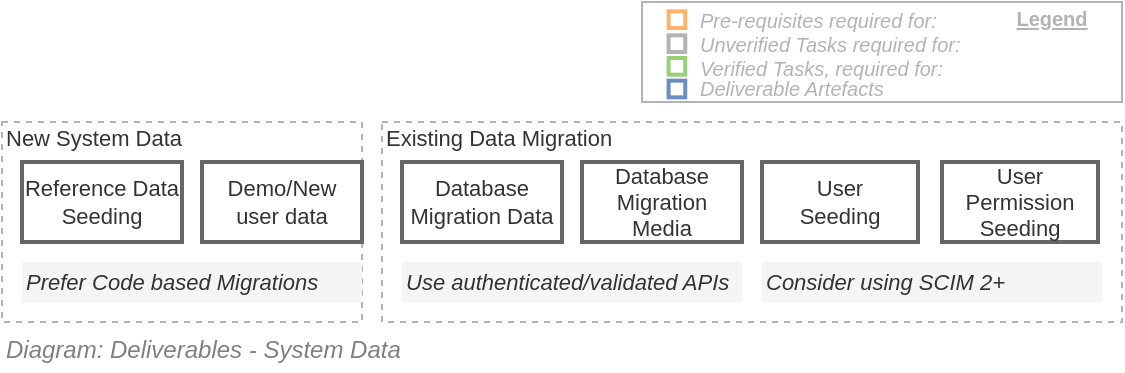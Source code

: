 <mxfile version="20.3.0" type="device"><diagram id="EQnJaIY9knYZweyW8Ot4" name="Data Migration"><mxGraphModel dx="782" dy="549" grid="1" gridSize="10" guides="1" tooltips="1" connect="1" arrows="1" fold="1" page="1" pageScale="1" pageWidth="827" pageHeight="1169" math="0" shadow="0"><root><mxCell id="p7lOkKvyjeqX1GcZxy_U-0"/><mxCell id="p7lOkKvyjeqX1GcZxy_U-1" value="Diagram" parent="p7lOkKvyjeqX1GcZxy_U-0"/><mxCell id="p7lOkKvyjeqX1GcZxy_U-2" value="Existing Data Migration" style="rounded=0;whiteSpace=wrap;html=1;shadow=0;glass=0;comic=0;strokeColor=#B3B3B3;fillColor=none;fontSize=11;align=left;fontColor=#333333;recursiveResize=0;container=1;collapsible=0;verticalAlign=top;spacing=2;spacingTop=-5;dashed=1;" parent="p7lOkKvyjeqX1GcZxy_U-1" vertex="1"><mxGeometry x="310" y="220" width="370" height="100" as="geometry"/></mxCell><mxCell id="p7lOkKvyjeqX1GcZxy_U-3" value="Database&lt;br style=&quot;font-size: 11px;&quot;&gt;Migration Data" style="rounded=0;whiteSpace=wrap;html=1;shadow=0;glass=0;comic=0;fontSize=11;align=center;fontColor=#333333;recursiveResize=0;container=1;collapsible=0;strokeWidth=2;strokeColor=#666666;fillColor=none;" parent="p7lOkKvyjeqX1GcZxy_U-2" vertex="1"><mxGeometry x="10" y="20" width="80" height="40" as="geometry"/></mxCell><mxCell id="p7lOkKvyjeqX1GcZxy_U-4" value="Database&lt;br style=&quot;font-size: 11px;&quot;&gt;Migration Media" style="rounded=0;whiteSpace=wrap;html=1;shadow=0;glass=0;comic=0;fontSize=11;align=center;fontColor=#333333;recursiveResize=0;container=1;collapsible=0;strokeWidth=2;strokeColor=#666666;fillColor=none;" parent="p7lOkKvyjeqX1GcZxy_U-2" vertex="1"><mxGeometry x="100" y="20" width="80" height="40" as="geometry"/></mxCell><mxCell id="eiI29Bi8ro8igz7iykNt-0" value="User&lt;br style=&quot;font-size: 11px&quot;&gt;Seeding" style="rounded=0;whiteSpace=wrap;html=1;shadow=0;glass=0;comic=0;fontSize=11;align=center;fontColor=#333333;recursiveResize=0;container=1;collapsible=0;strokeWidth=2;strokeColor=#666666;fillColor=none;" parent="p7lOkKvyjeqX1GcZxy_U-2" vertex="1"><mxGeometry x="190" y="20" width="78" height="40" as="geometry"/></mxCell><mxCell id="eiI29Bi8ro8igz7iykNt-1" value="User Permission&lt;br style=&quot;font-size: 11px&quot;&gt;Seeding" style="rounded=0;whiteSpace=wrap;html=1;shadow=0;glass=0;comic=0;fontSize=11;align=center;fontColor=#333333;recursiveResize=0;container=1;collapsible=0;strokeWidth=2;strokeColor=#666666;fillColor=none;" parent="p7lOkKvyjeqX1GcZxy_U-2" vertex="1"><mxGeometry x="280" y="20" width="78" height="40" as="geometry"/></mxCell><mxCell id="yFcnan5tkEHqWpCzF1Sj-1" value="&lt;font style=&quot;font-size: 11px&quot;&gt;&lt;i&gt;Use authenticated/validated APIs&lt;/i&gt;&lt;/font&gt;" style="rounded=0;whiteSpace=wrap;html=1;sketch=0;fontSize=12;strokeWidth=1;fillColor=#f5f5f5;align=left;fontColor=#333333;strokeColor=none;" parent="p7lOkKvyjeqX1GcZxy_U-2" vertex="1"><mxGeometry x="10" y="70" width="170" height="20" as="geometry"/></mxCell><mxCell id="yFcnan5tkEHqWpCzF1Sj-0" value="&lt;font style=&quot;font-size: 11px&quot;&gt;&lt;i&gt;Consider using SCIM 2+&lt;/i&gt;&lt;/font&gt;" style="rounded=0;whiteSpace=wrap;html=1;sketch=0;fontSize=12;strokeWidth=1;fillColor=#f5f5f5;align=left;fontColor=#333333;strokeColor=none;" parent="p7lOkKvyjeqX1GcZxy_U-2" vertex="1"><mxGeometry x="190" y="70" width="170" height="20" as="geometry"/></mxCell><mxCell id="yFcnan5tkEHqWpCzF1Sj-3" value="New System Data" style="rounded=0;whiteSpace=wrap;html=1;shadow=0;glass=0;comic=0;strokeColor=#B3B3B3;fillColor=none;fontSize=11;align=left;fontColor=#333333;recursiveResize=0;container=1;collapsible=0;verticalAlign=top;spacing=2;spacingTop=-5;dashed=1;" parent="p7lOkKvyjeqX1GcZxy_U-1" vertex="1"><mxGeometry x="120" y="220" width="180" height="100" as="geometry"/></mxCell><mxCell id="yFcnan5tkEHqWpCzF1Sj-4" value="Reference Data Seeding" style="rounded=0;whiteSpace=wrap;html=1;shadow=0;glass=0;comic=0;fontSize=11;align=center;fontColor=#333333;recursiveResize=0;container=1;collapsible=0;strokeWidth=2;strokeColor=#666666;fillColor=none;" parent="yFcnan5tkEHqWpCzF1Sj-3" vertex="1"><mxGeometry x="10" y="20" width="80" height="40" as="geometry"/></mxCell><mxCell id="yFcnan5tkEHqWpCzF1Sj-8" value="&lt;font style=&quot;font-size: 11px&quot;&gt;&lt;i&gt;Prefer Code based Migrations&lt;/i&gt;&lt;/font&gt;" style="rounded=0;whiteSpace=wrap;html=1;sketch=0;fontSize=12;strokeWidth=1;fillColor=#f5f5f5;align=left;fontColor=#333333;strokeColor=none;" parent="yFcnan5tkEHqWpCzF1Sj-3" vertex="1"><mxGeometry x="10" y="70" width="170" height="20" as="geometry"/></mxCell><mxCell id="yFcnan5tkEHqWpCzF1Sj-10" value="Demo/New user data" style="rounded=0;whiteSpace=wrap;html=1;shadow=0;glass=0;comic=0;fontSize=11;align=center;fontColor=#333333;recursiveResize=0;container=1;collapsible=0;strokeWidth=2;strokeColor=#666666;fillColor=none;" parent="yFcnan5tkEHqWpCzF1Sj-3" vertex="1"><mxGeometry x="100" y="20" width="80" height="40" as="geometry"/></mxCell><mxCell id="O5Duh6SYTG7uD1oF12jg-0" value="Legend" parent="p7lOkKvyjeqX1GcZxy_U-0"/><mxCell id="O5Duh6SYTG7uD1oF12jg-1" value="" style="rounded=0;whiteSpace=wrap;html=1;fontSize=10;align=left;container=1;collapsible=0;fontColor=#B3B3B3;strokeColor=#B3B3B3;" parent="O5Duh6SYTG7uD1oF12jg-0" vertex="1"><mxGeometry x="440" y="160" width="240" height="50" as="geometry"/></mxCell><mxCell id="O5Duh6SYTG7uD1oF12jg-2" value="" style="whiteSpace=wrap;html=1;aspect=fixed;fillColor=none;fontSize=10;align=left;fontStyle=2;strokeWidth=2;strokeColor=#FFB366;" parent="O5Duh6SYTG7uD1oF12jg-1" vertex="1"><mxGeometry x="13.294" y="4.667" width="8.333" height="8.333" as="geometry"/></mxCell><mxCell id="O5Duh6SYTG7uD1oF12jg-3" value="" style="whiteSpace=wrap;html=1;aspect=fixed;fillColor=none;fontSize=10;align=left;fontStyle=2;strokeWidth=2;strokeColor=#97D077;" parent="O5Duh6SYTG7uD1oF12jg-1" vertex="1"><mxGeometry x="13.294" y="28" width="8.333" height="8.333" as="geometry"/></mxCell><mxCell id="O5Duh6SYTG7uD1oF12jg-4" value="" style="whiteSpace=wrap;html=1;aspect=fixed;strokeColor=#6c8ebf;fontSize=10;align=left;fontStyle=2;strokeWidth=2;fillColor=none;" parent="O5Duh6SYTG7uD1oF12jg-1" vertex="1"><mxGeometry x="13.294" y="39.333" width="8.333" height="8.333" as="geometry"/></mxCell><mxCell id="O5Duh6SYTG7uD1oF12jg-5" value="Pre-requisites required for:" style="text;html=1;strokeColor=none;fillColor=none;align=left;verticalAlign=middle;whiteSpace=wrap;rounded=0;fontSize=10;fontStyle=2;fontColor=#B3B3B3;" parent="O5Duh6SYTG7uD1oF12jg-1" vertex="1"><mxGeometry x="26.595" y="4.667" width="213.405" height="8.333" as="geometry"/></mxCell><mxCell id="O5Duh6SYTG7uD1oF12jg-6" value="Verified Tasks, required for:" style="text;html=1;strokeColor=none;fillColor=none;align=left;verticalAlign=middle;whiteSpace=wrap;rounded=0;fontSize=10;fontStyle=2;fontColor=#B3B3B3;" parent="O5Duh6SYTG7uD1oF12jg-1" vertex="1"><mxGeometry x="26.59" y="30" width="213.41" height="6.33" as="geometry"/></mxCell><mxCell id="O5Duh6SYTG7uD1oF12jg-7" value="Deliverable Artefacts" style="text;html=1;strokeColor=none;fillColor=none;align=left;verticalAlign=middle;whiteSpace=wrap;rounded=0;fontSize=10;fontStyle=2;fontColor=#B3B3B3;" parent="O5Duh6SYTG7uD1oF12jg-1" vertex="1"><mxGeometry x="26.595" y="39.333" width="213.405" height="8.333" as="geometry"/></mxCell><mxCell id="O5Duh6SYTG7uD1oF12jg-8" value="Legend" style="text;html=1;strokeColor=none;fillColor=none;align=center;verticalAlign=middle;whiteSpace=wrap;rounded=0;fontSize=10;fontStyle=5;fontColor=#B3B3B3;" parent="O5Duh6SYTG7uD1oF12jg-1" vertex="1"><mxGeometry x="180" width="50" height="16.67" as="geometry"/></mxCell><mxCell id="O5Duh6SYTG7uD1oF12jg-9" value="" style="whiteSpace=wrap;html=1;aspect=fixed;fontSize=10;align=left;fontStyle=2;strokeWidth=2;fontColor=#333333;fillColor=none;strokeColor=#B3B3B3;" parent="O5Duh6SYTG7uD1oF12jg-1" vertex="1"><mxGeometry x="13.294" y="16.667" width="8.333" height="8.333" as="geometry"/></mxCell><mxCell id="O5Duh6SYTG7uD1oF12jg-10" value="Unverified Tasks required for:" style="text;html=1;strokeColor=none;fillColor=none;align=left;verticalAlign=middle;whiteSpace=wrap;rounded=0;fontSize=10;fontStyle=2;fontColor=#B3B3B3;" parent="O5Duh6SYTG7uD1oF12jg-1" vertex="1"><mxGeometry x="26.595" y="16.667" width="213.405" height="8.333" as="geometry"/></mxCell><mxCell id="5b7NFUQ0WxWSjzhq7G5--0" value="Title/Diagram" parent="p7lOkKvyjeqX1GcZxy_U-0"/><mxCell id="LV0YI4lFunm_iO8NNVsX-0" value="&lt;font style=&quot;font-size: 12px&quot;&gt;Diagram: Deliverables - System Data&lt;br&gt;&lt;/font&gt;" style="text;strokeColor=none;fillColor=none;html=1;fontSize=24;fontStyle=2;verticalAlign=middle;align=left;shadow=0;glass=0;comic=0;opacity=30;fontColor=#808080;rounded=0;" parent="5b7NFUQ0WxWSjzhq7G5--0" vertex="1"><mxGeometry x="120" y="320" width="560" height="20" as="geometry"/></mxCell></root></mxGraphModel></diagram></mxfile>